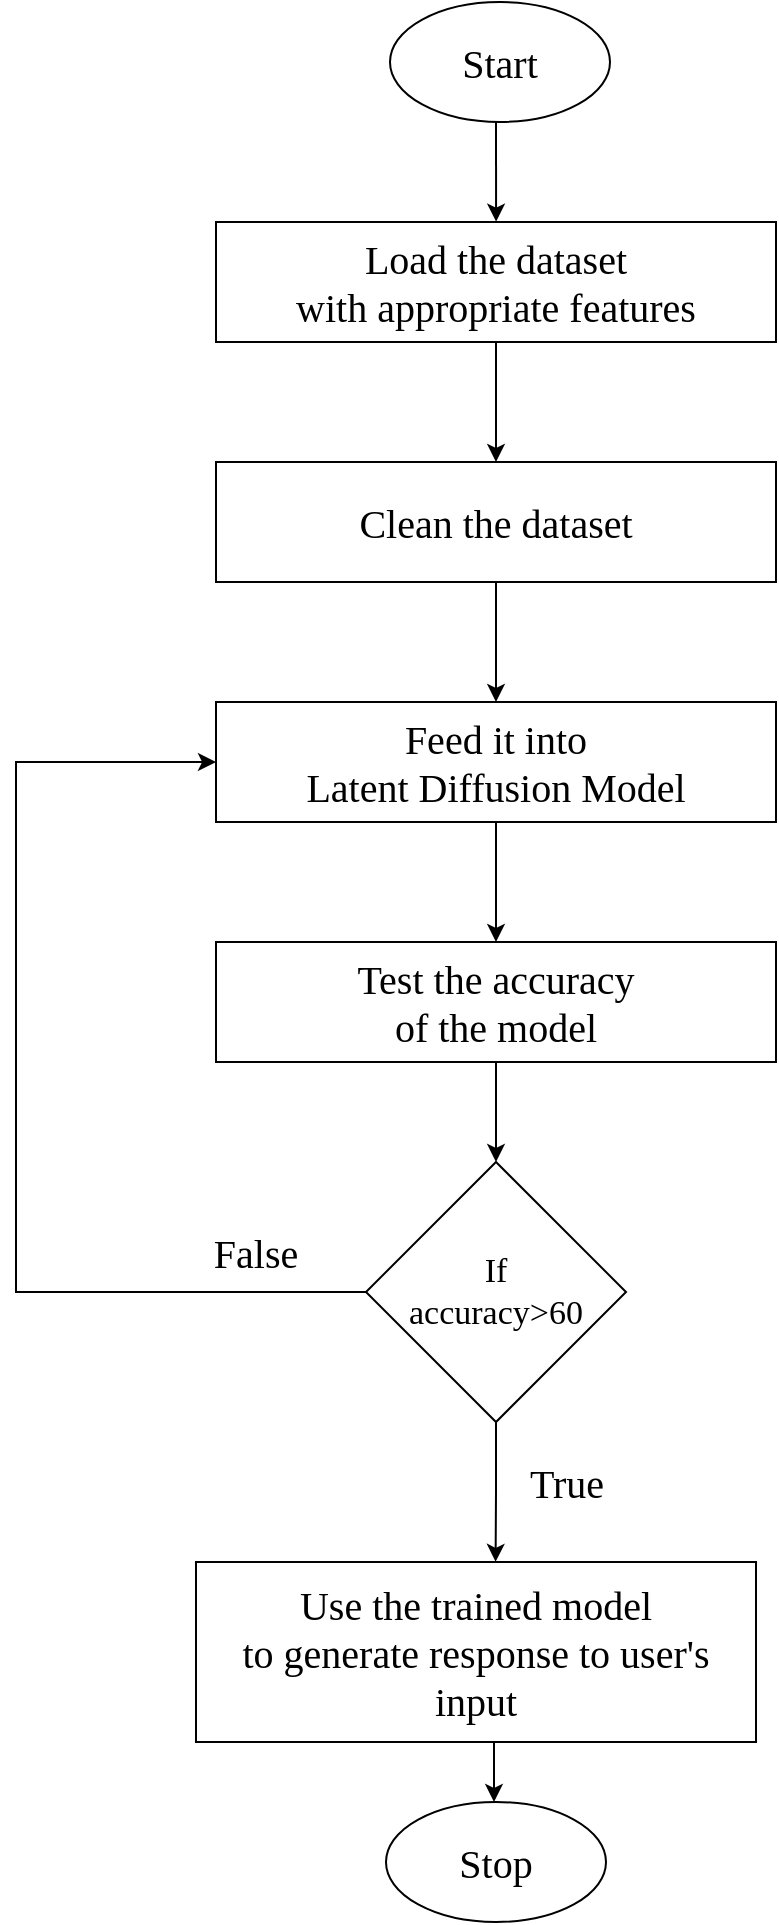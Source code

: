<mxfile version="22.0.4" type="device">
  <diagram name="Page-1" id="LX5_kg1HVEQrOpqKDcEm">
    <mxGraphModel dx="2390" dy="2502" grid="1" gridSize="10" guides="1" tooltips="1" connect="1" arrows="1" fold="1" page="1" pageScale="1" pageWidth="827" pageHeight="1169" math="0" shadow="0">
      <root>
        <mxCell id="0" />
        <mxCell id="1" parent="0" />
        <mxCell id="L3t7BHy69Arn2iJGAOFw-1" value="&lt;font style=&quot;font-size: 20px;&quot; face=&quot;Times New Roman&quot;&gt;Start&lt;/font&gt;" style="ellipse;whiteSpace=wrap;html=1;" parent="1" vertex="1">
          <mxGeometry x="347" y="-180" width="110" height="60" as="geometry" />
        </mxCell>
        <mxCell id="L3t7BHy69Arn2iJGAOFw-14" value="" style="edgeStyle=orthogonalEdgeStyle;rounded=0;orthogonalLoop=1;jettySize=auto;html=1;" parent="1" source="L3t7BHy69Arn2iJGAOFw-3" target="L3t7BHy69Arn2iJGAOFw-5" edge="1">
          <mxGeometry relative="1" as="geometry" />
        </mxCell>
        <mxCell id="L3t7BHy69Arn2iJGAOFw-3" value="&lt;font face=&quot;Times New Roman&quot; style=&quot;font-size: 20px;&quot;&gt;Clean the dataset&lt;/font&gt;" style="rounded=0;whiteSpace=wrap;html=1;" parent="1" vertex="1">
          <mxGeometry x="260" y="50" width="280" height="60" as="geometry" />
        </mxCell>
        <mxCell id="L3t7BHy69Arn2iJGAOFw-13" value="" style="edgeStyle=orthogonalEdgeStyle;rounded=0;orthogonalLoop=1;jettySize=auto;html=1;" parent="1" source="L3t7BHy69Arn2iJGAOFw-4" target="L3t7BHy69Arn2iJGAOFw-3" edge="1">
          <mxGeometry relative="1" as="geometry" />
        </mxCell>
        <mxCell id="L3t7BHy69Arn2iJGAOFw-4" value="&lt;font face=&quot;Times New Roman&quot; style=&quot;font-size: 20px;&quot;&gt;Load the dataset &lt;br&gt;with appropriate features&lt;/font&gt;" style="rounded=0;whiteSpace=wrap;html=1;" parent="1" vertex="1">
          <mxGeometry x="260" y="-70" width="280" height="60" as="geometry" />
        </mxCell>
        <mxCell id="L3t7BHy69Arn2iJGAOFw-15" value="" style="edgeStyle=orthogonalEdgeStyle;rounded=0;orthogonalLoop=1;jettySize=auto;html=1;" parent="1" source="L3t7BHy69Arn2iJGAOFw-5" target="L3t7BHy69Arn2iJGAOFw-6" edge="1">
          <mxGeometry relative="1" as="geometry" />
        </mxCell>
        <mxCell id="L3t7BHy69Arn2iJGAOFw-5" value="&lt;font face=&quot;Times New Roman&quot; style=&quot;font-size: 20px;&quot;&gt;Feed it into &lt;br&gt;Latent Diffusion Model&lt;/font&gt;" style="rounded=0;whiteSpace=wrap;html=1;" parent="1" vertex="1">
          <mxGeometry x="260" y="170" width="280" height="60" as="geometry" />
        </mxCell>
        <mxCell id="L3t7BHy69Arn2iJGAOFw-16" value="" style="edgeStyle=orthogonalEdgeStyle;rounded=0;orthogonalLoop=1;jettySize=auto;html=1;" parent="1" source="L3t7BHy69Arn2iJGAOFw-6" target="L3t7BHy69Arn2iJGAOFw-9" edge="1">
          <mxGeometry relative="1" as="geometry" />
        </mxCell>
        <mxCell id="L3t7BHy69Arn2iJGAOFw-6" value="&lt;font style=&quot;font-size: 20px;&quot; face=&quot;Times New Roman&quot;&gt;Test the accuracy &lt;br&gt;of the model&lt;/font&gt;" style="rounded=0;whiteSpace=wrap;html=1;" parent="1" vertex="1">
          <mxGeometry x="260" y="290" width="280" height="60" as="geometry" />
        </mxCell>
        <mxCell id="L3t7BHy69Arn2iJGAOFw-18" value="" style="edgeStyle=orthogonalEdgeStyle;rounded=0;orthogonalLoop=1;jettySize=auto;html=1;" parent="1" edge="1">
          <mxGeometry relative="1" as="geometry">
            <mxPoint x="399" y="660.0" as="sourcePoint" />
            <mxPoint x="399" y="720.0" as="targetPoint" />
          </mxGeometry>
        </mxCell>
        <mxCell id="L3t7BHy69Arn2iJGAOFw-8" value="&lt;font style=&quot;font-size: 20px;&quot; face=&quot;Times New Roman&quot;&gt;Use the trained model &lt;br&gt;to generate response to user&#39;s input&lt;/font&gt;" style="rounded=0;whiteSpace=wrap;html=1;" parent="1" vertex="1">
          <mxGeometry x="250" y="600" width="280" height="90" as="geometry" />
        </mxCell>
        <mxCell id="L3t7BHy69Arn2iJGAOFw-17" value="" style="edgeStyle=orthogonalEdgeStyle;rounded=0;orthogonalLoop=1;jettySize=auto;html=1;entryX=0.535;entryY=-0.001;entryDx=0;entryDy=0;entryPerimeter=0;" parent="1" source="L3t7BHy69Arn2iJGAOFw-9" target="L3t7BHy69Arn2iJGAOFw-8" edge="1">
          <mxGeometry relative="1" as="geometry" />
        </mxCell>
        <mxCell id="6Usv-g0oKhkSbp9FShT6-2" style="edgeStyle=orthogonalEdgeStyle;rounded=0;orthogonalLoop=1;jettySize=auto;html=1;exitX=0;exitY=0.5;exitDx=0;exitDy=0;entryX=0;entryY=0.5;entryDx=0;entryDy=0;" edge="1" parent="1" source="L3t7BHy69Arn2iJGAOFw-9" target="L3t7BHy69Arn2iJGAOFw-5">
          <mxGeometry relative="1" as="geometry">
            <Array as="points">
              <mxPoint x="160" y="465" />
              <mxPoint x="160" y="200" />
            </Array>
          </mxGeometry>
        </mxCell>
        <mxCell id="L3t7BHy69Arn2iJGAOFw-9" value="&lt;font face=&quot;Times New Roman&quot; style=&quot;font-size: 17px;&quot;&gt;If &lt;br&gt;accuracy&amp;gt;60&lt;/font&gt;" style="rhombus;whiteSpace=wrap;html=1;" parent="1" vertex="1">
          <mxGeometry x="335" y="400" width="130" height="130" as="geometry" />
        </mxCell>
        <mxCell id="L3t7BHy69Arn2iJGAOFw-10" value="&lt;font style=&quot;font-size: 20px;&quot; face=&quot;Times New Roman&quot;&gt;Stop&lt;/font&gt;" style="ellipse;whiteSpace=wrap;html=1;" parent="1" vertex="1">
          <mxGeometry x="345" y="720" width="110" height="60" as="geometry" />
        </mxCell>
        <mxCell id="L3t7BHy69Arn2iJGAOFw-12" value="" style="endArrow=classic;html=1;rounded=0;exitX=0.5;exitY=1;exitDx=0;exitDy=0;entryX=0.518;entryY=-0.003;entryDx=0;entryDy=0;entryPerimeter=0;" parent="1" edge="1">
          <mxGeometry width="50" height="50" relative="1" as="geometry">
            <mxPoint x="400" y="-120" as="sourcePoint" />
            <mxPoint x="400.04" y="-70.18" as="targetPoint" />
          </mxGeometry>
        </mxCell>
        <mxCell id="L3t7BHy69Arn2iJGAOFw-20" value="&lt;font style=&quot;font-size: 20px;&quot; face=&quot;Times New Roman&quot;&gt;False&lt;/font&gt;" style="text;html=1;strokeColor=none;fillColor=none;align=center;verticalAlign=middle;whiteSpace=wrap;rounded=0;" parent="1" vertex="1">
          <mxGeometry x="250" y="430" width="60" height="30" as="geometry" />
        </mxCell>
        <mxCell id="L3t7BHy69Arn2iJGAOFw-21" value="&lt;font face=&quot;Times New Roman&quot; style=&quot;font-size: 20px;&quot;&gt;True&lt;/font&gt;" style="text;html=1;align=center;verticalAlign=middle;resizable=0;points=[];autosize=1;strokeColor=none;fillColor=none;" parent="1" vertex="1">
          <mxGeometry x="405" y="540" width="60" height="40" as="geometry" />
        </mxCell>
      </root>
    </mxGraphModel>
  </diagram>
</mxfile>
